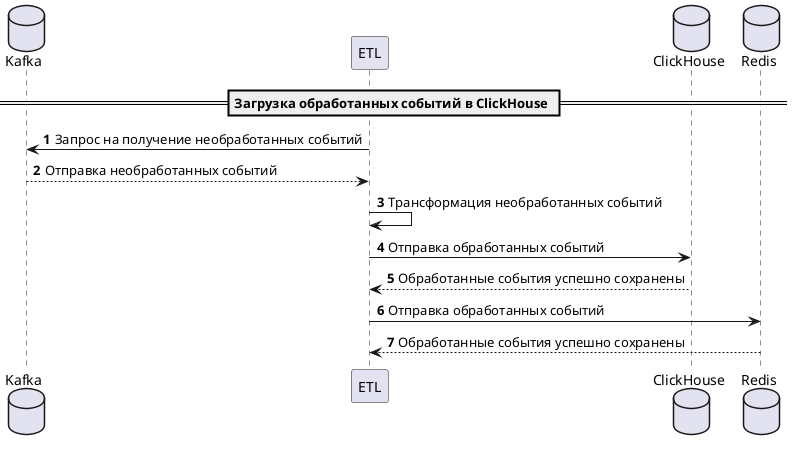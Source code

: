 @startuml
autonumber

database "Kafka" as kafka
participant "ETL" as etl
database "ClickHouse" as ch
database "Redis" as redis

== Загрузка обработанных событий в ClickHouse ==
etl -> kafka: Запрос на получение необработанных событий
kafka --> etl: Отправка необработанных событий

etl -> etl: Трансформация необработанных событий

etl -> ch: Отправка обработанных событий
ch --> etl: Обработанные события успешно сохранены

etl -> redis: Отправка обработанных событий
redis --> etl: Обработанные события успешно сохранены

@enduml